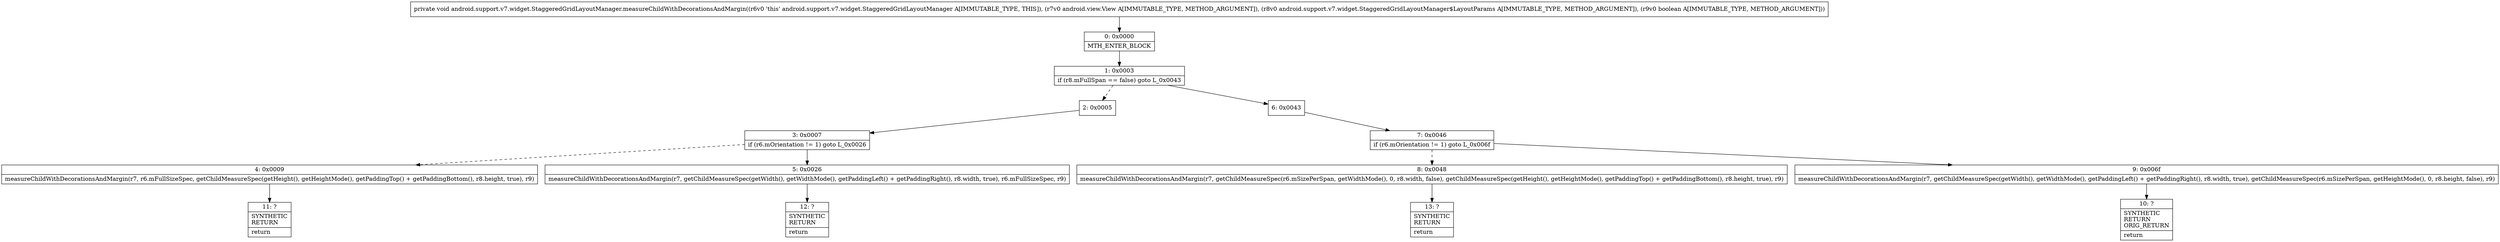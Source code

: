 digraph "CFG forandroid.support.v7.widget.StaggeredGridLayoutManager.measureChildWithDecorationsAndMargin(Landroid\/view\/View;Landroid\/support\/v7\/widget\/StaggeredGridLayoutManager$LayoutParams;Z)V" {
Node_0 [shape=record,label="{0\:\ 0x0000|MTH_ENTER_BLOCK\l}"];
Node_1 [shape=record,label="{1\:\ 0x0003|if (r8.mFullSpan == false) goto L_0x0043\l}"];
Node_2 [shape=record,label="{2\:\ 0x0005}"];
Node_3 [shape=record,label="{3\:\ 0x0007|if (r6.mOrientation != 1) goto L_0x0026\l}"];
Node_4 [shape=record,label="{4\:\ 0x0009|measureChildWithDecorationsAndMargin(r7, r6.mFullSizeSpec, getChildMeasureSpec(getHeight(), getHeightMode(), getPaddingTop() + getPaddingBottom(), r8.height, true), r9)\l}"];
Node_5 [shape=record,label="{5\:\ 0x0026|measureChildWithDecorationsAndMargin(r7, getChildMeasureSpec(getWidth(), getWidthMode(), getPaddingLeft() + getPaddingRight(), r8.width, true), r6.mFullSizeSpec, r9)\l}"];
Node_6 [shape=record,label="{6\:\ 0x0043}"];
Node_7 [shape=record,label="{7\:\ 0x0046|if (r6.mOrientation != 1) goto L_0x006f\l}"];
Node_8 [shape=record,label="{8\:\ 0x0048|measureChildWithDecorationsAndMargin(r7, getChildMeasureSpec(r6.mSizePerSpan, getWidthMode(), 0, r8.width, false), getChildMeasureSpec(getHeight(), getHeightMode(), getPaddingTop() + getPaddingBottom(), r8.height, true), r9)\l}"];
Node_9 [shape=record,label="{9\:\ 0x006f|measureChildWithDecorationsAndMargin(r7, getChildMeasureSpec(getWidth(), getWidthMode(), getPaddingLeft() + getPaddingRight(), r8.width, true), getChildMeasureSpec(r6.mSizePerSpan, getHeightMode(), 0, r8.height, false), r9)\l}"];
Node_10 [shape=record,label="{10\:\ ?|SYNTHETIC\lRETURN\lORIG_RETURN\l|return\l}"];
Node_11 [shape=record,label="{11\:\ ?|SYNTHETIC\lRETURN\l|return\l}"];
Node_12 [shape=record,label="{12\:\ ?|SYNTHETIC\lRETURN\l|return\l}"];
Node_13 [shape=record,label="{13\:\ ?|SYNTHETIC\lRETURN\l|return\l}"];
MethodNode[shape=record,label="{private void android.support.v7.widget.StaggeredGridLayoutManager.measureChildWithDecorationsAndMargin((r6v0 'this' android.support.v7.widget.StaggeredGridLayoutManager A[IMMUTABLE_TYPE, THIS]), (r7v0 android.view.View A[IMMUTABLE_TYPE, METHOD_ARGUMENT]), (r8v0 android.support.v7.widget.StaggeredGridLayoutManager$LayoutParams A[IMMUTABLE_TYPE, METHOD_ARGUMENT]), (r9v0 boolean A[IMMUTABLE_TYPE, METHOD_ARGUMENT])) }"];
MethodNode -> Node_0;
Node_0 -> Node_1;
Node_1 -> Node_2[style=dashed];
Node_1 -> Node_6;
Node_2 -> Node_3;
Node_3 -> Node_4[style=dashed];
Node_3 -> Node_5;
Node_4 -> Node_11;
Node_5 -> Node_12;
Node_6 -> Node_7;
Node_7 -> Node_8[style=dashed];
Node_7 -> Node_9;
Node_8 -> Node_13;
Node_9 -> Node_10;
}

